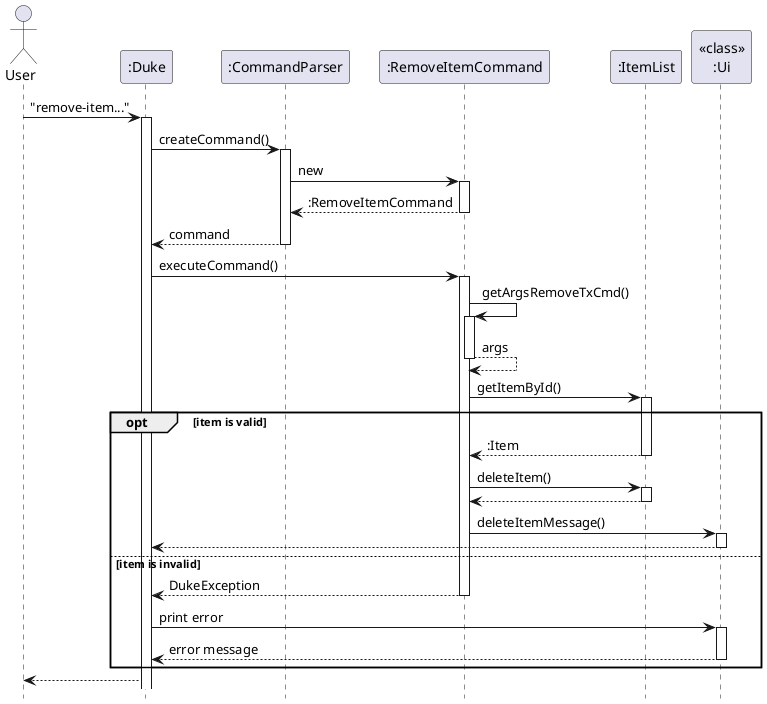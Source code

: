 @startuml
hide footbox

Actor User
"User" -> ":Duke": "remove-item..."
activate ":Duke"
":Duke" -> ":CommandParser": createCommand()
activate ":CommandParser"
":CommandParser" -> ":RemoveItemCommand": new
activate ":RemoveItemCommand"
return :RemoveItemCommand
":CommandParser" --> ":Duke": command
deactivate

":Duke" -> ":RemoveItemCommand" : executeCommand()
activate ":RemoveItemCommand"
":RemoveItemCommand" -> ":RemoveItemCommand": getArgsRemoveTxCmd()
activate ":RemoveItemCommand"
return args
    ":RemoveItemCommand" -> ":ItemList": getItemById()
    activate ":ItemList"
opt item is valid
    ":ItemList" --> ":RemoveItemCommand": :Item
    deactivate ":ItemList"
    ":RemoveItemCommand" -> ":ItemList": deleteItem()
    activate ":ItemList"
    return
    ":RemoveItemCommand" -> "<<class>>\n:Ui": deleteItemMessage()
    activate "<<class>>\n:Ui"
    "<<class>>\n:Ui" --> ":Duke"
    deactivate "<<class>>\n:Ui"
    deactivate ":ItemList"
else item is invalid
    ":RemoveItemCommand" --> ":Duke" : DukeException
    deactivate ":RemoveItemCommand"
    ":Duke" -> "<<class>>\n:Ui" : print error
    activate "<<class>>\n:Ui"
    "<<class>>\n:Ui" --> ":Duke" : error message
    deactivate "<<class>>\n:Ui"
end
deactivate ":RemoveItemCommand"
":Duke" --> "User"
@enduml